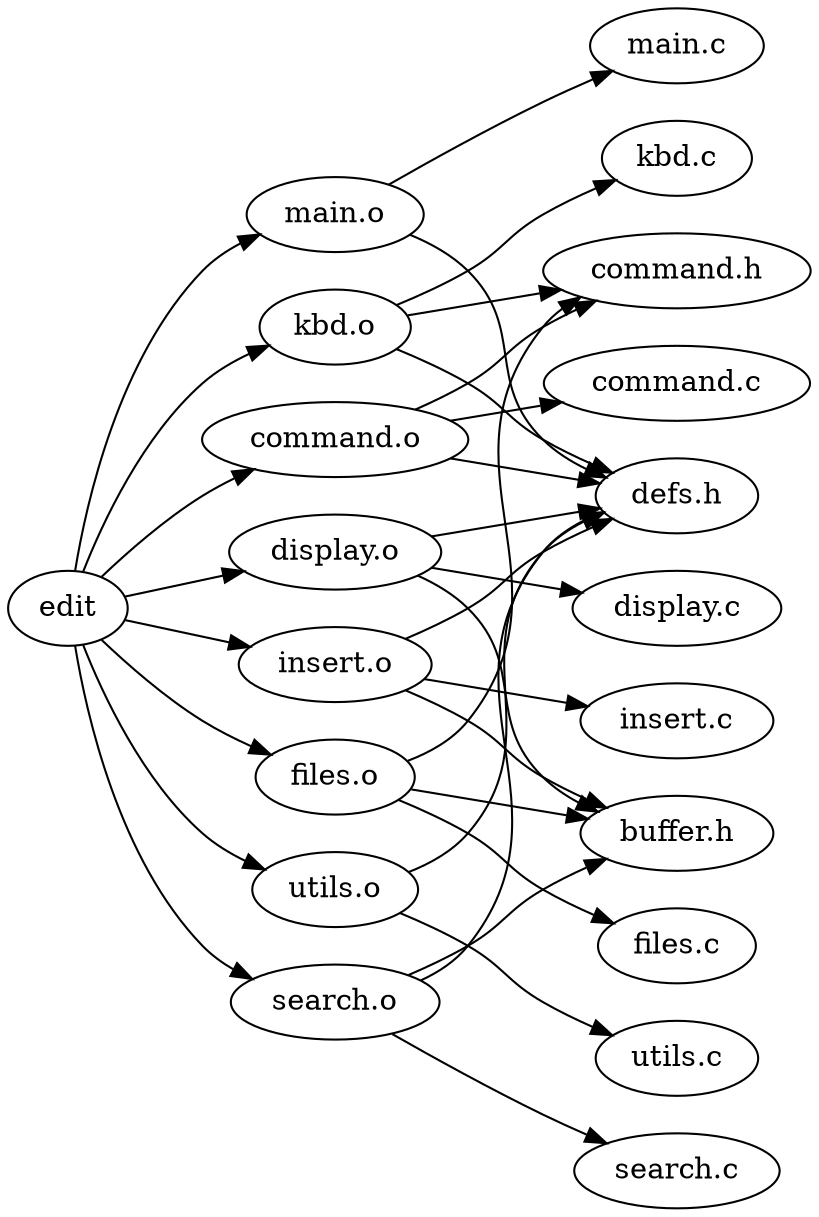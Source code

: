 
digraph a_simple_makefile{
    graph [rankdir="LR"]
    "edit" -> 
                "main.o",
                "kbd.o",
                "command.o",
                "display.o",
                "insert.o",
                "search.o",
                "files.o",
                "utils.o";

   "main.o" ->  "main.c",
                "defs.h";
    
    "kbd.o" ->  "kbd.c",
                "command.h",
                "defs.h";

    "command.o" ->  "command.c",
                    "command.h",
                    "defs.h";

    "display.o" ->  "display.c",
                    "buffer.h",
                    "defs.h";

    "insert.o" ->   "insert.c",
                    "buffer.h",
                    "defs.h";

    "search.o" ->   "search.c",
                    "buffer.h",
                    "defs.h";

    "files.o" ->    "files.c",
                    "buffer.h",
                    "command.h"
                    "defs.h";

    "utils.o" ->    "utils.c",
                    "defs.h";

}